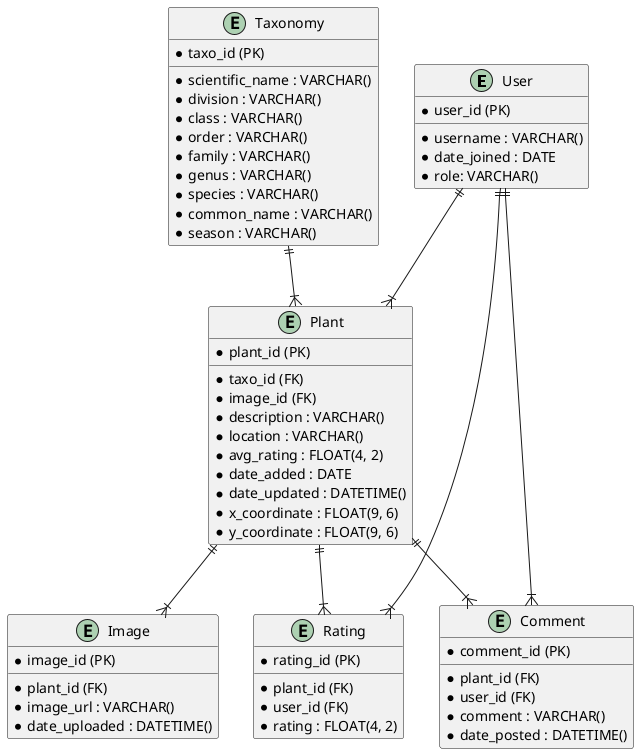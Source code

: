 @startuml Beaver Botanica DB

entity User {
    * user_id (PK)
    __
    * username : VARCHAR()
    * date_joined : DATE
    * role: VARCHAR()
}

entity Plant {
    * plant_id (PK)
    __
    * taxo_id (FK)
    * image_id (FK)
    * description : VARCHAR()
    * location : VARCHAR()
    * avg_rating : FLOAT(4, 2)
    * date_added : DATE
    * date_updated : DATETIME()
    * x_coordinate : FLOAT(9, 6)
    * y_coordinate : FLOAT(9, 6)
}

entity Taxonomy {
    * taxo_id (PK)
    __
    * scientific_name : VARCHAR()
    * division : VARCHAR()
    * class : VARCHAR()
    * order : VARCHAR()
    * family : VARCHAR()
    * genus : VARCHAR()
    * species : VARCHAR()
    * common_name : VARCHAR()
    * season : VARCHAR()
}

entity Image {
    * image_id (PK)
    __
    * plant_id (FK)
    * image_url : VARCHAR()
    * date_uploaded : DATETIME()
}

entity Comment {
    * comment_id (PK)
    __
    * plant_id (FK)
    * user_id (FK)
    * comment : VARCHAR()
    * date_posted : DATETIME()
}

entity Rating {
    * rating_id (PK)
    __
    * plant_id (FK)
    * user_id (FK)
    * rating : FLOAT(4, 2)
}

User ||--|{ Plant
User ||--|{ Comment
User ||--|{ Rating

Taxonomy ||--|{ Plant

Plant ||--|{ Image
Plant ||--|{ Comment
Plant ||--|{ Rating

